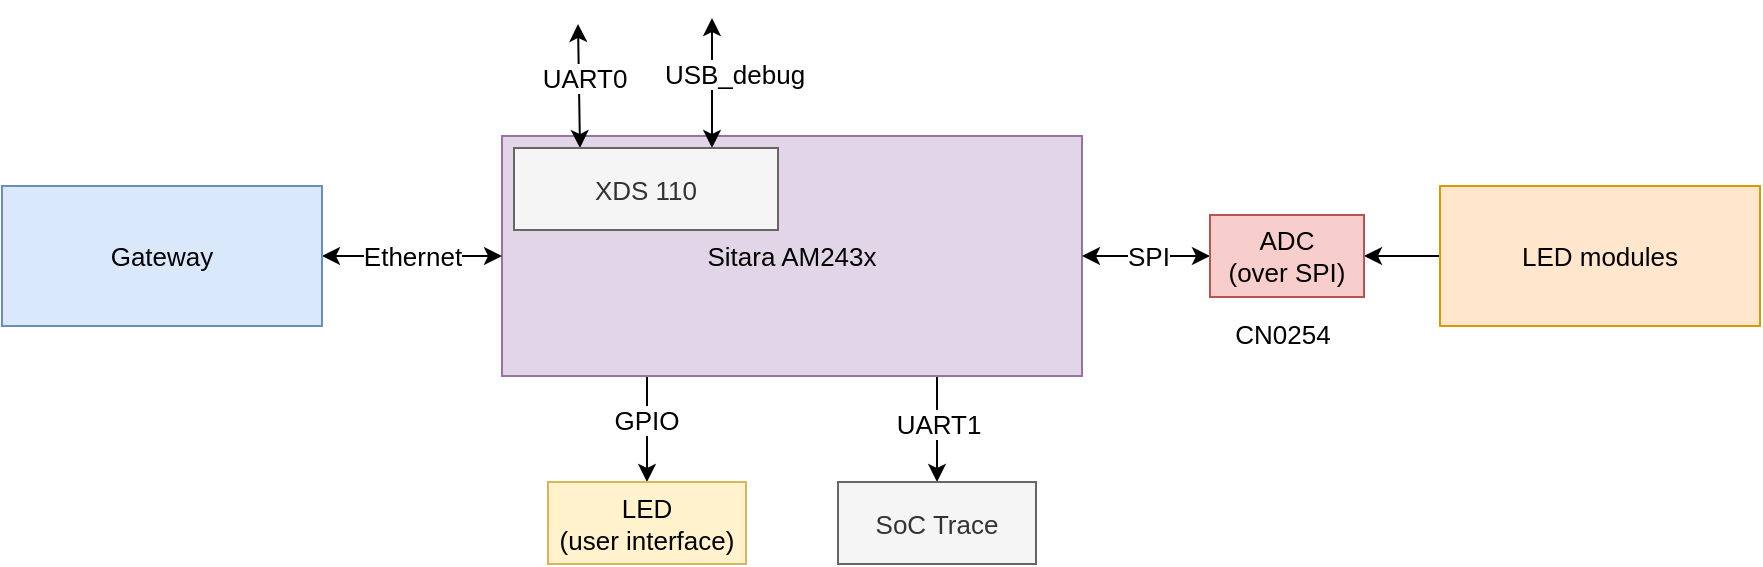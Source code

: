 <mxfile scale="3" border="0">
    <diagram id="LzTGRrPrDBO6Tm46XuKC" name="Page-1">
        <mxGraphModel dx="1041" dy="670" grid="0" gridSize="10" guides="1" tooltips="1" connect="1" arrows="1" fold="1" page="0" pageScale="1" pageWidth="1600" pageHeight="1200" math="0" shadow="0">
            <root>
                <mxCell id="0"/>
                <mxCell id="1" parent="0"/>
                <mxCell id="16" style="edgeStyle=none;html=1;exitX=0.25;exitY=1;exitDx=0;exitDy=0;fontSize=13;" parent="1" source="3" target="15" edge="1">
                    <mxGeometry relative="1" as="geometry"/>
                </mxCell>
                <mxCell id="20" value="GPIO" style="edgeLabel;html=1;align=center;verticalAlign=middle;resizable=0;points=[];fontSize=13;" parent="16" vertex="1" connectable="0">
                    <mxGeometry x="-0.168" y="-1" relative="1" as="geometry">
                        <mxPoint as="offset"/>
                    </mxGeometry>
                </mxCell>
                <mxCell id="24" style="edgeStyle=none;html=1;exitX=0.75;exitY=1;exitDx=0;exitDy=0;fontSize=13;" edge="1" parent="1" source="3" target="23">
                    <mxGeometry relative="1" as="geometry"/>
                </mxCell>
                <mxCell id="25" value="UART1" style="edgeLabel;html=1;align=center;verticalAlign=middle;resizable=0;points=[];fontSize=13;" vertex="1" connectable="0" parent="24">
                    <mxGeometry x="-0.256" relative="1" as="geometry">
                        <mxPoint y="4" as="offset"/>
                    </mxGeometry>
                </mxCell>
                <mxCell id="3" value="&lt;span style=&quot;color: rgb(0, 0, 0); text-wrap-mode: nowrap;&quot;&gt;Sitara AM243x&lt;/span&gt;" style="rounded=0;whiteSpace=wrap;html=1;fillColor=#e1d5e7;strokeColor=#9673a6;container=0;fontSize=13;" parent="1" vertex="1">
                    <mxGeometry x="264" y="227" width="290" height="120" as="geometry"/>
                </mxCell>
                <mxCell id="13" style="edgeStyle=none;html=1;exitX=0;exitY=0.5;exitDx=0;exitDy=0;fontSize=13;" parent="1" source="4" target="12" edge="1">
                    <mxGeometry relative="1" as="geometry"/>
                </mxCell>
                <mxCell id="4" value="LED modules" style="rounded=0;whiteSpace=wrap;html=1;fillColor=#ffe6cc;strokeColor=#d79b00;container=0;fontSize=13;" parent="1" vertex="1">
                    <mxGeometry x="733" y="252" width="160" height="70" as="geometry"/>
                </mxCell>
                <mxCell id="9" style="edgeStyle=none;html=1;exitX=1;exitY=0.5;exitDx=0;exitDy=0;entryX=0;entryY=0.5;entryDx=0;entryDy=0;startArrow=classic;startFill=1;fontSize=13;" parent="1" source="6" target="3" edge="1">
                    <mxGeometry relative="1" as="geometry"/>
                </mxCell>
                <mxCell id="17" value="Ethernet" style="edgeLabel;html=1;align=center;verticalAlign=middle;resizable=0;points=[];fontSize=13;" parent="9" vertex="1" connectable="0">
                    <mxGeometry x="-0.274" relative="1" as="geometry">
                        <mxPoint x="12" as="offset"/>
                    </mxGeometry>
                </mxCell>
                <mxCell id="6" value="Gateway" style="rounded=0;whiteSpace=wrap;html=1;fillColor=#dae8fc;strokeColor=#6c8ebf;container=0;fontSize=13;" parent="1" vertex="1">
                    <mxGeometry x="14" y="252" width="160" height="70" as="geometry"/>
                </mxCell>
                <mxCell id="14" style="edgeStyle=orthogonalEdgeStyle;html=1;exitX=0;exitY=0.5;exitDx=0;exitDy=0;startArrow=classic;startFill=1;fontSize=13;entryX=1;entryY=0.5;entryDx=0;entryDy=0;" parent="1" source="12" target="3" edge="1">
                    <mxGeometry relative="1" as="geometry">
                        <mxPoint x="571" y="310" as="targetPoint"/>
                    </mxGeometry>
                </mxCell>
                <mxCell id="18" value="SPI" style="edgeLabel;html=1;align=center;verticalAlign=middle;resizable=0;points=[];fontSize=13;" parent="14" vertex="1" connectable="0">
                    <mxGeometry x="0.206" y="1" relative="1" as="geometry">
                        <mxPoint x="7" y="-1" as="offset"/>
                    </mxGeometry>
                </mxCell>
                <mxCell id="12" value="ADC&lt;div&gt;(over SPI)&lt;/div&gt;" style="rounded=0;whiteSpace=wrap;html=1;fillColor=#f8cecc;strokeColor=#b85450;container=0;fontSize=13;" parent="1" vertex="1">
                    <mxGeometry x="618" y="266.5" width="77" height="41" as="geometry"/>
                </mxCell>
                <mxCell id="15" value="LED&lt;br&gt;(user interface)" style="rounded=0;whiteSpace=wrap;html=1;fillColor=#fff2cc;strokeColor=#d6b656;container=0;fontSize=13;" parent="1" vertex="1">
                    <mxGeometry x="287" y="400" width="99" height="41" as="geometry"/>
                </mxCell>
                <mxCell id="21" value="CN0254" style="text;html=1;align=center;verticalAlign=middle;resizable=0;points=[];autosize=1;strokeColor=none;fillColor=none;fontSize=13;" parent="1" vertex="1">
                    <mxGeometry x="621" y="312" width="66" height="28" as="geometry"/>
                </mxCell>
                <mxCell id="23" value="SoC Trace" style="rounded=0;whiteSpace=wrap;html=1;fillColor=#f5f5f5;strokeColor=#666666;container=0;fontColor=#333333;fontSize=13;" vertex="1" parent="1">
                    <mxGeometry x="432" y="400" width="99" height="41" as="geometry"/>
                </mxCell>
                <mxCell id="31" style="edgeStyle=none;html=1;exitX=0.25;exitY=0;exitDx=0;exitDy=0;startArrow=classic;startFill=1;fontSize=13;" edge="1" parent="1" source="27">
                    <mxGeometry relative="1" as="geometry">
                        <mxPoint x="302" y="171" as="targetPoint"/>
                    </mxGeometry>
                </mxCell>
                <mxCell id="33" value="UART0" style="edgeLabel;html=1;align=center;verticalAlign=middle;resizable=0;points=[];fontSize=13;" vertex="1" connectable="0" parent="31">
                    <mxGeometry x="0.343" relative="1" as="geometry">
                        <mxPoint x="2" y="6" as="offset"/>
                    </mxGeometry>
                </mxCell>
                <mxCell id="32" style="edgeStyle=none;html=1;exitX=0.75;exitY=0;exitDx=0;exitDy=0;startArrow=classic;startFill=1;fontSize=13;" edge="1" parent="1" source="27">
                    <mxGeometry relative="1" as="geometry">
                        <mxPoint x="369" y="168" as="targetPoint"/>
                    </mxGeometry>
                </mxCell>
                <mxCell id="35" value="USB_debug" style="edgeLabel;html=1;align=center;verticalAlign=middle;resizable=0;points=[];fontSize=13;" vertex="1" connectable="0" parent="32">
                    <mxGeometry x="0.085" relative="1" as="geometry">
                        <mxPoint x="11" y="-2" as="offset"/>
                    </mxGeometry>
                </mxCell>
                <mxCell id="27" value="XDS 110" style="rounded=0;whiteSpace=wrap;html=1;container=0;fontSize=13;fillColor=#f5f5f5;fontColor=#333333;strokeColor=#666666;" vertex="1" parent="1">
                    <mxGeometry x="270" y="233" width="132" height="41" as="geometry"/>
                </mxCell>
            </root>
        </mxGraphModel>
    </diagram>
</mxfile>